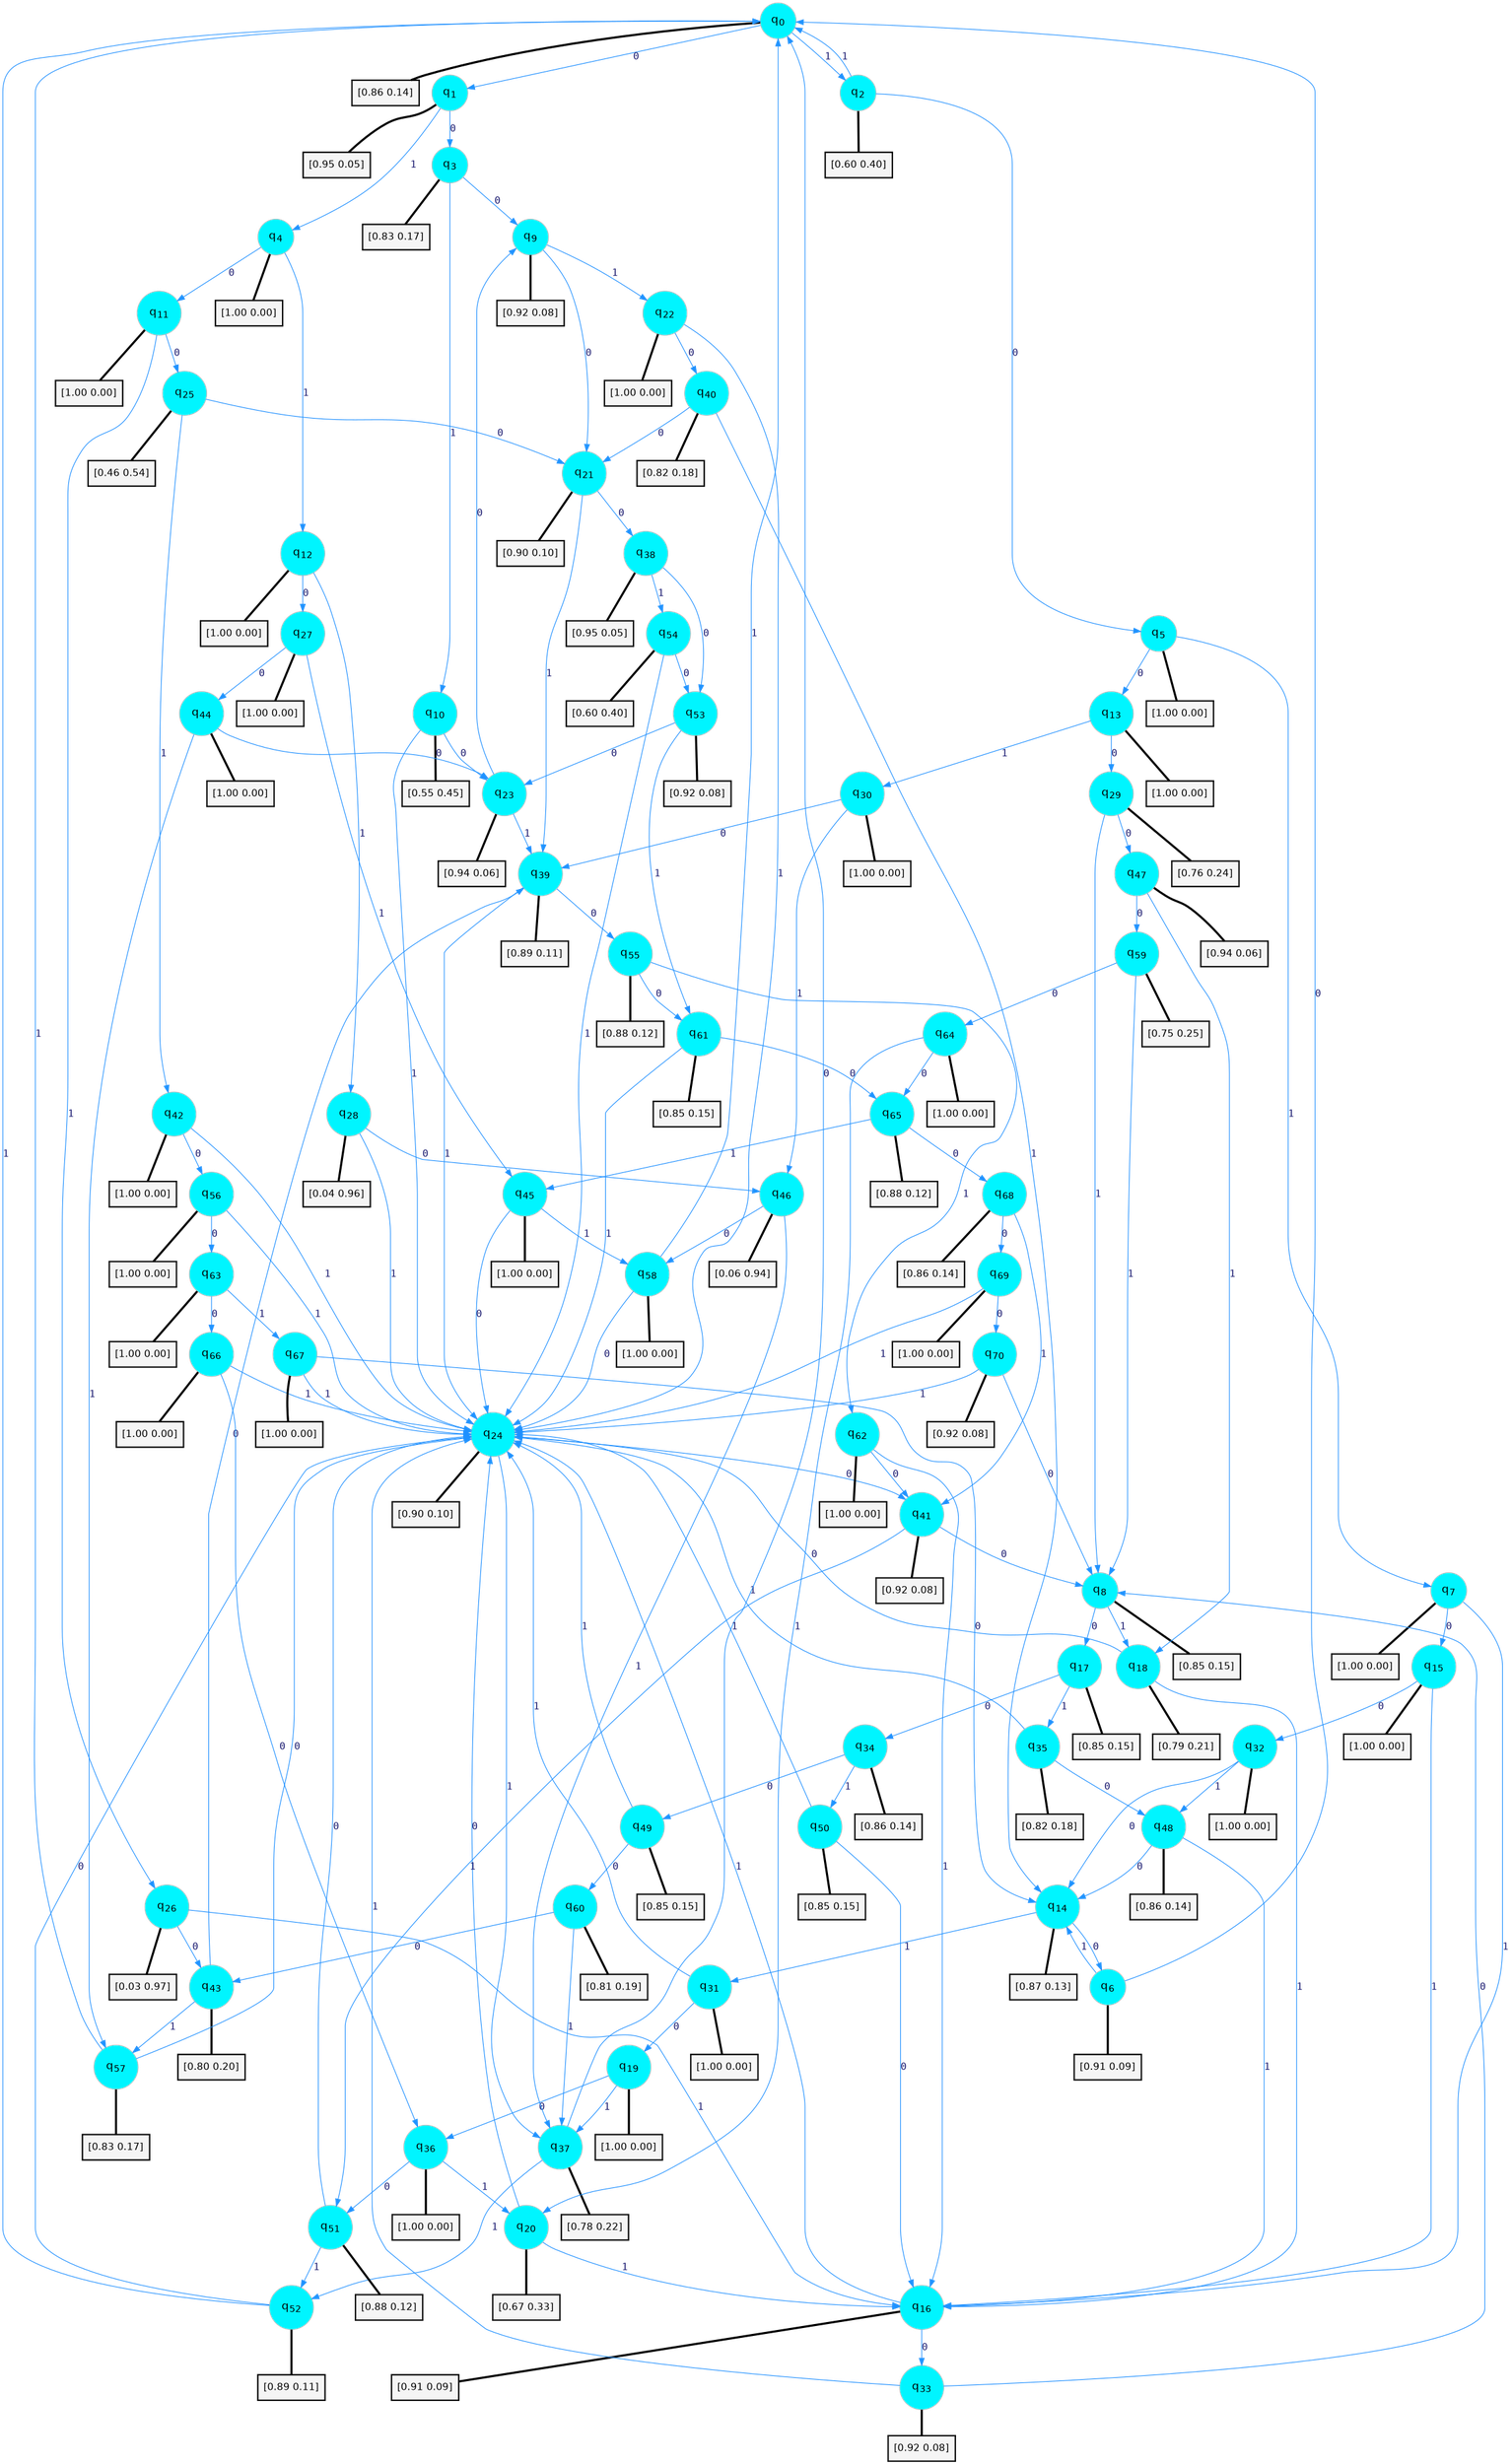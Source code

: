 digraph G {
graph [
bgcolor=transparent, dpi=300, rankdir=TD, size="40,25"];
node [
color=gray, fillcolor=turquoise1, fontcolor=black, fontname=Helvetica, fontsize=16, fontweight=bold, shape=circle, style=filled];
edge [
arrowsize=1, color=dodgerblue1, fontcolor=midnightblue, fontname=courier, fontweight=bold, penwidth=1, style=solid, weight=20];
0[label=<q<SUB>0</SUB>>];
1[label=<q<SUB>1</SUB>>];
2[label=<q<SUB>2</SUB>>];
3[label=<q<SUB>3</SUB>>];
4[label=<q<SUB>4</SUB>>];
5[label=<q<SUB>5</SUB>>];
6[label=<q<SUB>6</SUB>>];
7[label=<q<SUB>7</SUB>>];
8[label=<q<SUB>8</SUB>>];
9[label=<q<SUB>9</SUB>>];
10[label=<q<SUB>10</SUB>>];
11[label=<q<SUB>11</SUB>>];
12[label=<q<SUB>12</SUB>>];
13[label=<q<SUB>13</SUB>>];
14[label=<q<SUB>14</SUB>>];
15[label=<q<SUB>15</SUB>>];
16[label=<q<SUB>16</SUB>>];
17[label=<q<SUB>17</SUB>>];
18[label=<q<SUB>18</SUB>>];
19[label=<q<SUB>19</SUB>>];
20[label=<q<SUB>20</SUB>>];
21[label=<q<SUB>21</SUB>>];
22[label=<q<SUB>22</SUB>>];
23[label=<q<SUB>23</SUB>>];
24[label=<q<SUB>24</SUB>>];
25[label=<q<SUB>25</SUB>>];
26[label=<q<SUB>26</SUB>>];
27[label=<q<SUB>27</SUB>>];
28[label=<q<SUB>28</SUB>>];
29[label=<q<SUB>29</SUB>>];
30[label=<q<SUB>30</SUB>>];
31[label=<q<SUB>31</SUB>>];
32[label=<q<SUB>32</SUB>>];
33[label=<q<SUB>33</SUB>>];
34[label=<q<SUB>34</SUB>>];
35[label=<q<SUB>35</SUB>>];
36[label=<q<SUB>36</SUB>>];
37[label=<q<SUB>37</SUB>>];
38[label=<q<SUB>38</SUB>>];
39[label=<q<SUB>39</SUB>>];
40[label=<q<SUB>40</SUB>>];
41[label=<q<SUB>41</SUB>>];
42[label=<q<SUB>42</SUB>>];
43[label=<q<SUB>43</SUB>>];
44[label=<q<SUB>44</SUB>>];
45[label=<q<SUB>45</SUB>>];
46[label=<q<SUB>46</SUB>>];
47[label=<q<SUB>47</SUB>>];
48[label=<q<SUB>48</SUB>>];
49[label=<q<SUB>49</SUB>>];
50[label=<q<SUB>50</SUB>>];
51[label=<q<SUB>51</SUB>>];
52[label=<q<SUB>52</SUB>>];
53[label=<q<SUB>53</SUB>>];
54[label=<q<SUB>54</SUB>>];
55[label=<q<SUB>55</SUB>>];
56[label=<q<SUB>56</SUB>>];
57[label=<q<SUB>57</SUB>>];
58[label=<q<SUB>58</SUB>>];
59[label=<q<SUB>59</SUB>>];
60[label=<q<SUB>60</SUB>>];
61[label=<q<SUB>61</SUB>>];
62[label=<q<SUB>62</SUB>>];
63[label=<q<SUB>63</SUB>>];
64[label=<q<SUB>64</SUB>>];
65[label=<q<SUB>65</SUB>>];
66[label=<q<SUB>66</SUB>>];
67[label=<q<SUB>67</SUB>>];
68[label=<q<SUB>68</SUB>>];
69[label=<q<SUB>69</SUB>>];
70[label=<q<SUB>70</SUB>>];
71[label="[0.86 0.14]", shape=box,fontcolor=black, fontname=Helvetica, fontsize=14, penwidth=2, fillcolor=whitesmoke,color=black];
72[label="[0.95 0.05]", shape=box,fontcolor=black, fontname=Helvetica, fontsize=14, penwidth=2, fillcolor=whitesmoke,color=black];
73[label="[0.60 0.40]", shape=box,fontcolor=black, fontname=Helvetica, fontsize=14, penwidth=2, fillcolor=whitesmoke,color=black];
74[label="[0.83 0.17]", shape=box,fontcolor=black, fontname=Helvetica, fontsize=14, penwidth=2, fillcolor=whitesmoke,color=black];
75[label="[1.00 0.00]", shape=box,fontcolor=black, fontname=Helvetica, fontsize=14, penwidth=2, fillcolor=whitesmoke,color=black];
76[label="[1.00 0.00]", shape=box,fontcolor=black, fontname=Helvetica, fontsize=14, penwidth=2, fillcolor=whitesmoke,color=black];
77[label="[0.91 0.09]", shape=box,fontcolor=black, fontname=Helvetica, fontsize=14, penwidth=2, fillcolor=whitesmoke,color=black];
78[label="[1.00 0.00]", shape=box,fontcolor=black, fontname=Helvetica, fontsize=14, penwidth=2, fillcolor=whitesmoke,color=black];
79[label="[0.85 0.15]", shape=box,fontcolor=black, fontname=Helvetica, fontsize=14, penwidth=2, fillcolor=whitesmoke,color=black];
80[label="[0.92 0.08]", shape=box,fontcolor=black, fontname=Helvetica, fontsize=14, penwidth=2, fillcolor=whitesmoke,color=black];
81[label="[0.55 0.45]", shape=box,fontcolor=black, fontname=Helvetica, fontsize=14, penwidth=2, fillcolor=whitesmoke,color=black];
82[label="[1.00 0.00]", shape=box,fontcolor=black, fontname=Helvetica, fontsize=14, penwidth=2, fillcolor=whitesmoke,color=black];
83[label="[1.00 0.00]", shape=box,fontcolor=black, fontname=Helvetica, fontsize=14, penwidth=2, fillcolor=whitesmoke,color=black];
84[label="[1.00 0.00]", shape=box,fontcolor=black, fontname=Helvetica, fontsize=14, penwidth=2, fillcolor=whitesmoke,color=black];
85[label="[0.87 0.13]", shape=box,fontcolor=black, fontname=Helvetica, fontsize=14, penwidth=2, fillcolor=whitesmoke,color=black];
86[label="[1.00 0.00]", shape=box,fontcolor=black, fontname=Helvetica, fontsize=14, penwidth=2, fillcolor=whitesmoke,color=black];
87[label="[0.91 0.09]", shape=box,fontcolor=black, fontname=Helvetica, fontsize=14, penwidth=2, fillcolor=whitesmoke,color=black];
88[label="[0.85 0.15]", shape=box,fontcolor=black, fontname=Helvetica, fontsize=14, penwidth=2, fillcolor=whitesmoke,color=black];
89[label="[0.79 0.21]", shape=box,fontcolor=black, fontname=Helvetica, fontsize=14, penwidth=2, fillcolor=whitesmoke,color=black];
90[label="[1.00 0.00]", shape=box,fontcolor=black, fontname=Helvetica, fontsize=14, penwidth=2, fillcolor=whitesmoke,color=black];
91[label="[0.67 0.33]", shape=box,fontcolor=black, fontname=Helvetica, fontsize=14, penwidth=2, fillcolor=whitesmoke,color=black];
92[label="[0.90 0.10]", shape=box,fontcolor=black, fontname=Helvetica, fontsize=14, penwidth=2, fillcolor=whitesmoke,color=black];
93[label="[1.00 0.00]", shape=box,fontcolor=black, fontname=Helvetica, fontsize=14, penwidth=2, fillcolor=whitesmoke,color=black];
94[label="[0.94 0.06]", shape=box,fontcolor=black, fontname=Helvetica, fontsize=14, penwidth=2, fillcolor=whitesmoke,color=black];
95[label="[0.90 0.10]", shape=box,fontcolor=black, fontname=Helvetica, fontsize=14, penwidth=2, fillcolor=whitesmoke,color=black];
96[label="[0.46 0.54]", shape=box,fontcolor=black, fontname=Helvetica, fontsize=14, penwidth=2, fillcolor=whitesmoke,color=black];
97[label="[0.03 0.97]", shape=box,fontcolor=black, fontname=Helvetica, fontsize=14, penwidth=2, fillcolor=whitesmoke,color=black];
98[label="[1.00 0.00]", shape=box,fontcolor=black, fontname=Helvetica, fontsize=14, penwidth=2, fillcolor=whitesmoke,color=black];
99[label="[0.04 0.96]", shape=box,fontcolor=black, fontname=Helvetica, fontsize=14, penwidth=2, fillcolor=whitesmoke,color=black];
100[label="[0.76 0.24]", shape=box,fontcolor=black, fontname=Helvetica, fontsize=14, penwidth=2, fillcolor=whitesmoke,color=black];
101[label="[1.00 0.00]", shape=box,fontcolor=black, fontname=Helvetica, fontsize=14, penwidth=2, fillcolor=whitesmoke,color=black];
102[label="[1.00 0.00]", shape=box,fontcolor=black, fontname=Helvetica, fontsize=14, penwidth=2, fillcolor=whitesmoke,color=black];
103[label="[1.00 0.00]", shape=box,fontcolor=black, fontname=Helvetica, fontsize=14, penwidth=2, fillcolor=whitesmoke,color=black];
104[label="[0.92 0.08]", shape=box,fontcolor=black, fontname=Helvetica, fontsize=14, penwidth=2, fillcolor=whitesmoke,color=black];
105[label="[0.86 0.14]", shape=box,fontcolor=black, fontname=Helvetica, fontsize=14, penwidth=2, fillcolor=whitesmoke,color=black];
106[label="[0.82 0.18]", shape=box,fontcolor=black, fontname=Helvetica, fontsize=14, penwidth=2, fillcolor=whitesmoke,color=black];
107[label="[1.00 0.00]", shape=box,fontcolor=black, fontname=Helvetica, fontsize=14, penwidth=2, fillcolor=whitesmoke,color=black];
108[label="[0.78 0.22]", shape=box,fontcolor=black, fontname=Helvetica, fontsize=14, penwidth=2, fillcolor=whitesmoke,color=black];
109[label="[0.95 0.05]", shape=box,fontcolor=black, fontname=Helvetica, fontsize=14, penwidth=2, fillcolor=whitesmoke,color=black];
110[label="[0.89 0.11]", shape=box,fontcolor=black, fontname=Helvetica, fontsize=14, penwidth=2, fillcolor=whitesmoke,color=black];
111[label="[0.82 0.18]", shape=box,fontcolor=black, fontname=Helvetica, fontsize=14, penwidth=2, fillcolor=whitesmoke,color=black];
112[label="[0.92 0.08]", shape=box,fontcolor=black, fontname=Helvetica, fontsize=14, penwidth=2, fillcolor=whitesmoke,color=black];
113[label="[1.00 0.00]", shape=box,fontcolor=black, fontname=Helvetica, fontsize=14, penwidth=2, fillcolor=whitesmoke,color=black];
114[label="[0.80 0.20]", shape=box,fontcolor=black, fontname=Helvetica, fontsize=14, penwidth=2, fillcolor=whitesmoke,color=black];
115[label="[1.00 0.00]", shape=box,fontcolor=black, fontname=Helvetica, fontsize=14, penwidth=2, fillcolor=whitesmoke,color=black];
116[label="[1.00 0.00]", shape=box,fontcolor=black, fontname=Helvetica, fontsize=14, penwidth=2, fillcolor=whitesmoke,color=black];
117[label="[0.06 0.94]", shape=box,fontcolor=black, fontname=Helvetica, fontsize=14, penwidth=2, fillcolor=whitesmoke,color=black];
118[label="[0.94 0.06]", shape=box,fontcolor=black, fontname=Helvetica, fontsize=14, penwidth=2, fillcolor=whitesmoke,color=black];
119[label="[0.86 0.14]", shape=box,fontcolor=black, fontname=Helvetica, fontsize=14, penwidth=2, fillcolor=whitesmoke,color=black];
120[label="[0.85 0.15]", shape=box,fontcolor=black, fontname=Helvetica, fontsize=14, penwidth=2, fillcolor=whitesmoke,color=black];
121[label="[0.85 0.15]", shape=box,fontcolor=black, fontname=Helvetica, fontsize=14, penwidth=2, fillcolor=whitesmoke,color=black];
122[label="[0.88 0.12]", shape=box,fontcolor=black, fontname=Helvetica, fontsize=14, penwidth=2, fillcolor=whitesmoke,color=black];
123[label="[0.89 0.11]", shape=box,fontcolor=black, fontname=Helvetica, fontsize=14, penwidth=2, fillcolor=whitesmoke,color=black];
124[label="[0.92 0.08]", shape=box,fontcolor=black, fontname=Helvetica, fontsize=14, penwidth=2, fillcolor=whitesmoke,color=black];
125[label="[0.60 0.40]", shape=box,fontcolor=black, fontname=Helvetica, fontsize=14, penwidth=2, fillcolor=whitesmoke,color=black];
126[label="[0.88 0.12]", shape=box,fontcolor=black, fontname=Helvetica, fontsize=14, penwidth=2, fillcolor=whitesmoke,color=black];
127[label="[1.00 0.00]", shape=box,fontcolor=black, fontname=Helvetica, fontsize=14, penwidth=2, fillcolor=whitesmoke,color=black];
128[label="[0.83 0.17]", shape=box,fontcolor=black, fontname=Helvetica, fontsize=14, penwidth=2, fillcolor=whitesmoke,color=black];
129[label="[1.00 0.00]", shape=box,fontcolor=black, fontname=Helvetica, fontsize=14, penwidth=2, fillcolor=whitesmoke,color=black];
130[label="[0.75 0.25]", shape=box,fontcolor=black, fontname=Helvetica, fontsize=14, penwidth=2, fillcolor=whitesmoke,color=black];
131[label="[0.81 0.19]", shape=box,fontcolor=black, fontname=Helvetica, fontsize=14, penwidth=2, fillcolor=whitesmoke,color=black];
132[label="[0.85 0.15]", shape=box,fontcolor=black, fontname=Helvetica, fontsize=14, penwidth=2, fillcolor=whitesmoke,color=black];
133[label="[1.00 0.00]", shape=box,fontcolor=black, fontname=Helvetica, fontsize=14, penwidth=2, fillcolor=whitesmoke,color=black];
134[label="[1.00 0.00]", shape=box,fontcolor=black, fontname=Helvetica, fontsize=14, penwidth=2, fillcolor=whitesmoke,color=black];
135[label="[1.00 0.00]", shape=box,fontcolor=black, fontname=Helvetica, fontsize=14, penwidth=2, fillcolor=whitesmoke,color=black];
136[label="[0.88 0.12]", shape=box,fontcolor=black, fontname=Helvetica, fontsize=14, penwidth=2, fillcolor=whitesmoke,color=black];
137[label="[1.00 0.00]", shape=box,fontcolor=black, fontname=Helvetica, fontsize=14, penwidth=2, fillcolor=whitesmoke,color=black];
138[label="[1.00 0.00]", shape=box,fontcolor=black, fontname=Helvetica, fontsize=14, penwidth=2, fillcolor=whitesmoke,color=black];
139[label="[0.86 0.14]", shape=box,fontcolor=black, fontname=Helvetica, fontsize=14, penwidth=2, fillcolor=whitesmoke,color=black];
140[label="[1.00 0.00]", shape=box,fontcolor=black, fontname=Helvetica, fontsize=14, penwidth=2, fillcolor=whitesmoke,color=black];
141[label="[0.92 0.08]", shape=box,fontcolor=black, fontname=Helvetica, fontsize=14, penwidth=2, fillcolor=whitesmoke,color=black];
0->1 [label=0];
0->2 [label=1];
0->71 [arrowhead=none, penwidth=3,color=black];
1->3 [label=0];
1->4 [label=1];
1->72 [arrowhead=none, penwidth=3,color=black];
2->5 [label=0];
2->0 [label=1];
2->73 [arrowhead=none, penwidth=3,color=black];
3->9 [label=0];
3->10 [label=1];
3->74 [arrowhead=none, penwidth=3,color=black];
4->11 [label=0];
4->12 [label=1];
4->75 [arrowhead=none, penwidth=3,color=black];
5->13 [label=0];
5->7 [label=1];
5->76 [arrowhead=none, penwidth=3,color=black];
6->0 [label=0];
6->14 [label=1];
6->77 [arrowhead=none, penwidth=3,color=black];
7->15 [label=0];
7->16 [label=1];
7->78 [arrowhead=none, penwidth=3,color=black];
8->17 [label=0];
8->18 [label=1];
8->79 [arrowhead=none, penwidth=3,color=black];
9->21 [label=0];
9->22 [label=1];
9->80 [arrowhead=none, penwidth=3,color=black];
10->23 [label=0];
10->24 [label=1];
10->81 [arrowhead=none, penwidth=3,color=black];
11->25 [label=0];
11->26 [label=1];
11->82 [arrowhead=none, penwidth=3,color=black];
12->27 [label=0];
12->28 [label=1];
12->83 [arrowhead=none, penwidth=3,color=black];
13->29 [label=0];
13->30 [label=1];
13->84 [arrowhead=none, penwidth=3,color=black];
14->6 [label=0];
14->31 [label=1];
14->85 [arrowhead=none, penwidth=3,color=black];
15->32 [label=0];
15->16 [label=1];
15->86 [arrowhead=none, penwidth=3,color=black];
16->33 [label=0];
16->24 [label=1];
16->87 [arrowhead=none, penwidth=3,color=black];
17->34 [label=0];
17->35 [label=1];
17->88 [arrowhead=none, penwidth=3,color=black];
18->24 [label=0];
18->16 [label=1];
18->89 [arrowhead=none, penwidth=3,color=black];
19->36 [label=0];
19->37 [label=1];
19->90 [arrowhead=none, penwidth=3,color=black];
20->24 [label=0];
20->16 [label=1];
20->91 [arrowhead=none, penwidth=3,color=black];
21->38 [label=0];
21->39 [label=1];
21->92 [arrowhead=none, penwidth=3,color=black];
22->40 [label=0];
22->24 [label=1];
22->93 [arrowhead=none, penwidth=3,color=black];
23->9 [label=0];
23->39 [label=1];
23->94 [arrowhead=none, penwidth=3,color=black];
24->41 [label=0];
24->37 [label=1];
24->95 [arrowhead=none, penwidth=3,color=black];
25->21 [label=0];
25->42 [label=1];
25->96 [arrowhead=none, penwidth=3,color=black];
26->43 [label=0];
26->16 [label=1];
26->97 [arrowhead=none, penwidth=3,color=black];
27->44 [label=0];
27->45 [label=1];
27->98 [arrowhead=none, penwidth=3,color=black];
28->46 [label=0];
28->24 [label=1];
28->99 [arrowhead=none, penwidth=3,color=black];
29->47 [label=0];
29->8 [label=1];
29->100 [arrowhead=none, penwidth=3,color=black];
30->39 [label=0];
30->46 [label=1];
30->101 [arrowhead=none, penwidth=3,color=black];
31->19 [label=0];
31->24 [label=1];
31->102 [arrowhead=none, penwidth=3,color=black];
32->14 [label=0];
32->48 [label=1];
32->103 [arrowhead=none, penwidth=3,color=black];
33->8 [label=0];
33->24 [label=1];
33->104 [arrowhead=none, penwidth=3,color=black];
34->49 [label=0];
34->50 [label=1];
34->105 [arrowhead=none, penwidth=3,color=black];
35->48 [label=0];
35->24 [label=1];
35->106 [arrowhead=none, penwidth=3,color=black];
36->51 [label=0];
36->20 [label=1];
36->107 [arrowhead=none, penwidth=3,color=black];
37->0 [label=0];
37->52 [label=1];
37->108 [arrowhead=none, penwidth=3,color=black];
38->53 [label=0];
38->54 [label=1];
38->109 [arrowhead=none, penwidth=3,color=black];
39->55 [label=0];
39->24 [label=1];
39->110 [arrowhead=none, penwidth=3,color=black];
40->21 [label=0];
40->14 [label=1];
40->111 [arrowhead=none, penwidth=3,color=black];
41->8 [label=0];
41->51 [label=1];
41->112 [arrowhead=none, penwidth=3,color=black];
42->56 [label=0];
42->24 [label=1];
42->113 [arrowhead=none, penwidth=3,color=black];
43->39 [label=0];
43->57 [label=1];
43->114 [arrowhead=none, penwidth=3,color=black];
44->23 [label=0];
44->57 [label=1];
44->115 [arrowhead=none, penwidth=3,color=black];
45->24 [label=0];
45->58 [label=1];
45->116 [arrowhead=none, penwidth=3,color=black];
46->58 [label=0];
46->37 [label=1];
46->117 [arrowhead=none, penwidth=3,color=black];
47->59 [label=0];
47->18 [label=1];
47->118 [arrowhead=none, penwidth=3,color=black];
48->14 [label=0];
48->16 [label=1];
48->119 [arrowhead=none, penwidth=3,color=black];
49->60 [label=0];
49->24 [label=1];
49->120 [arrowhead=none, penwidth=3,color=black];
50->16 [label=0];
50->24 [label=1];
50->121 [arrowhead=none, penwidth=3,color=black];
51->24 [label=0];
51->52 [label=1];
51->122 [arrowhead=none, penwidth=3,color=black];
52->24 [label=0];
52->0 [label=1];
52->123 [arrowhead=none, penwidth=3,color=black];
53->23 [label=0];
53->61 [label=1];
53->124 [arrowhead=none, penwidth=3,color=black];
54->53 [label=0];
54->24 [label=1];
54->125 [arrowhead=none, penwidth=3,color=black];
55->61 [label=0];
55->62 [label=1];
55->126 [arrowhead=none, penwidth=3,color=black];
56->63 [label=0];
56->24 [label=1];
56->127 [arrowhead=none, penwidth=3,color=black];
57->24 [label=0];
57->0 [label=1];
57->128 [arrowhead=none, penwidth=3,color=black];
58->24 [label=0];
58->0 [label=1];
58->129 [arrowhead=none, penwidth=3,color=black];
59->64 [label=0];
59->8 [label=1];
59->130 [arrowhead=none, penwidth=3,color=black];
60->43 [label=0];
60->37 [label=1];
60->131 [arrowhead=none, penwidth=3,color=black];
61->65 [label=0];
61->24 [label=1];
61->132 [arrowhead=none, penwidth=3,color=black];
62->41 [label=0];
62->16 [label=1];
62->133 [arrowhead=none, penwidth=3,color=black];
63->66 [label=0];
63->67 [label=1];
63->134 [arrowhead=none, penwidth=3,color=black];
64->65 [label=0];
64->20 [label=1];
64->135 [arrowhead=none, penwidth=3,color=black];
65->68 [label=0];
65->45 [label=1];
65->136 [arrowhead=none, penwidth=3,color=black];
66->36 [label=0];
66->24 [label=1];
66->137 [arrowhead=none, penwidth=3,color=black];
67->14 [label=0];
67->24 [label=1];
67->138 [arrowhead=none, penwidth=3,color=black];
68->69 [label=0];
68->41 [label=1];
68->139 [arrowhead=none, penwidth=3,color=black];
69->70 [label=0];
69->24 [label=1];
69->140 [arrowhead=none, penwidth=3,color=black];
70->8 [label=0];
70->24 [label=1];
70->141 [arrowhead=none, penwidth=3,color=black];
}
